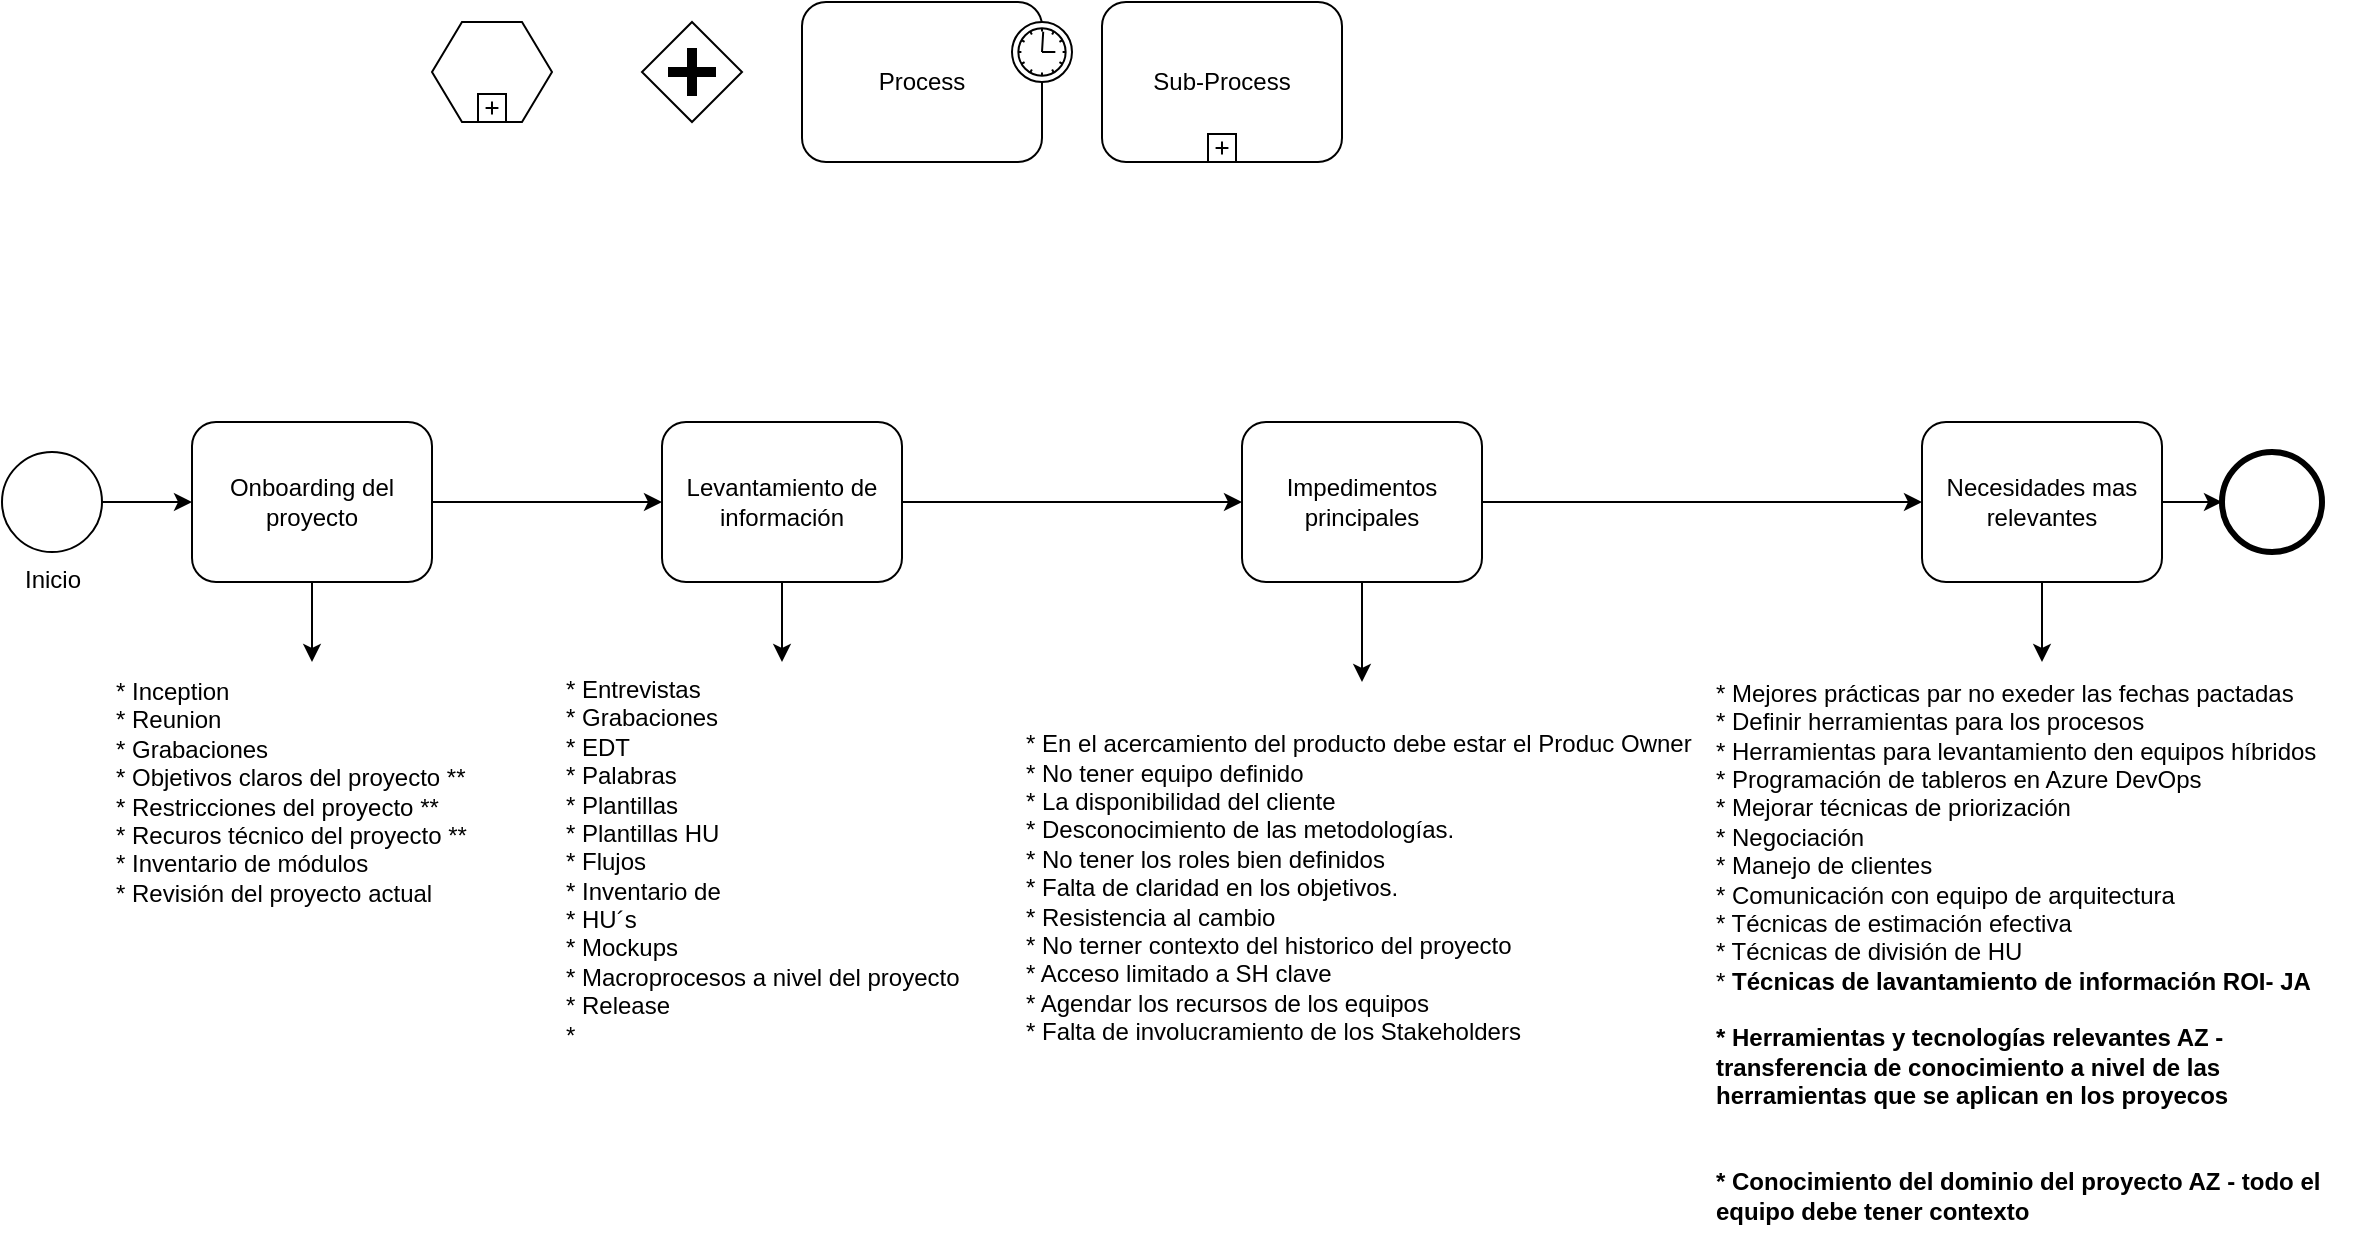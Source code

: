 <mxfile version="24.0.5" type="github">
  <diagram name="Page-1" id="2a216829-ef6e-dabb-86c1-c78162f3ba2b">
    <mxGraphModel dx="875" dy="435" grid="1" gridSize="10" guides="1" tooltips="1" connect="1" arrows="1" fold="1" page="1" pageScale="1" pageWidth="850" pageHeight="1100" background="none" math="0" shadow="0">
      <root>
        <mxCell id="0" />
        <mxCell id="1" parent="0" />
        <mxCell id="7a84cebc1def654-1" value="Inicio" style="shape=mxgraph.bpmn.shape;html=1;verticalLabelPosition=bottom;labelBackgroundColor=#ffffff;verticalAlign=top;perimeter=ellipsePerimeter;outline=standard;symbol=general;" parent="1" vertex="1">
          <mxGeometry x="90" y="265" width="50" height="50" as="geometry" />
        </mxCell>
        <mxCell id="HhnjDnrRHoJhrcMX9eX--3" value="" style="edgeStyle=orthogonalEdgeStyle;rounded=0;orthogonalLoop=1;jettySize=auto;html=1;" edge="1" parent="1" source="7a84cebc1def654-2" target="XPibh4w8N29Os2AbqoBM-4">
          <mxGeometry relative="1" as="geometry" />
        </mxCell>
        <mxCell id="7a84cebc1def654-2" value="Onboarding del proyecto" style="shape=ext;rounded=1;html=1;whiteSpace=wrap;" parent="1" vertex="1">
          <mxGeometry x="185" y="250" width="120" height="80" as="geometry" />
        </mxCell>
        <mxCell id="b9IbPptkN82zuu75mszw-3" value="" style="edgeStyle=orthogonalEdgeStyle;rounded=0;orthogonalLoop=1;jettySize=auto;html=1;" parent="1" source="7a84cebc1def654-3" target="b9IbPptkN82zuu75mszw-2" edge="1">
          <mxGeometry relative="1" as="geometry" />
        </mxCell>
        <mxCell id="7a84cebc1def654-3" value="Levantamiento de información" style="shape=ext;rounded=1;html=1;whiteSpace=wrap;" parent="1" vertex="1">
          <mxGeometry x="420" y="250" width="120" height="80" as="geometry" />
        </mxCell>
        <mxCell id="7a84cebc1def654-6" value="" style="shape=hexagon;whiteSpace=wrap;html=1;perimeter=hexagonPerimeter;" parent="1" vertex="1">
          <mxGeometry x="305" y="50" width="60" height="50" as="geometry" />
        </mxCell>
        <mxCell id="7a84cebc1def654-7" value="" style="html=1;shape=plus;" parent="7a84cebc1def654-6" vertex="1">
          <mxGeometry x="0.5" y="1" width="14" height="14" relative="1" as="geometry">
            <mxPoint x="-7" y="-14" as="offset" />
          </mxGeometry>
        </mxCell>
        <mxCell id="7a84cebc1def654-26" value="" style="shape=mxgraph.bpmn.shape;html=1;verticalLabelPosition=bottom;labelBackgroundColor=#ffffff;verticalAlign=top;perimeter=ellipsePerimeter;outline=end;symbol=general;" parent="1" vertex="1">
          <mxGeometry x="1200" y="265.0" width="50" height="50" as="geometry" />
        </mxCell>
        <mxCell id="7a84cebc1def654-36" style="edgeStyle=orthogonalEdgeStyle;rounded=0;html=1;jettySize=auto;orthogonalLoop=1;" parent="1" source="7a84cebc1def654-1" target="7a84cebc1def654-2" edge="1">
          <mxGeometry relative="1" as="geometry" />
        </mxCell>
        <mxCell id="7a84cebc1def654-39" style="edgeStyle=orthogonalEdgeStyle;rounded=0;html=1;jettySize=auto;orthogonalLoop=1;" parent="1" source="7a84cebc1def654-2" target="7a84cebc1def654-3" edge="1">
          <mxGeometry relative="1" as="geometry" />
        </mxCell>
        <mxCell id="7a84cebc1def654-47" style="edgeStyle=orthogonalEdgeStyle;rounded=0;html=1;jettySize=auto;orthogonalLoop=1;entryX=0.5;entryY=0;entryDx=0;entryDy=0;" parent="1" source="7a84cebc1def654-3" target="XPibh4w8N29Os2AbqoBM-10" edge="1">
          <mxGeometry relative="1" as="geometry">
            <mxPoint x="630" y="370" as="targetPoint" />
          </mxGeometry>
        </mxCell>
        <mxCell id="XPibh4w8N29Os2AbqoBM-4" value="* Inception&lt;div&gt;* Reunion&lt;/div&gt;&lt;div&gt;* Grabaciones&lt;/div&gt;&lt;div&gt;* Objetivos claros del proyecto **&lt;/div&gt;&lt;div&gt;* Restricciones del proyecto **&lt;/div&gt;&lt;div&gt;* Recuros técnico del proyecto **&lt;/div&gt;&lt;div&gt;* Inventario de módulos&lt;/div&gt;&lt;div&gt;* Revisión del proyecto actual&lt;/div&gt;" style="text;html=1;align=left;verticalAlign=middle;whiteSpace=wrap;rounded=0;" parent="1" vertex="1">
          <mxGeometry x="145" y="370" width="200" height="130" as="geometry" />
        </mxCell>
        <mxCell id="XPibh4w8N29Os2AbqoBM-5" value="" style="shape=mxgraph.bpmn.shape;html=1;verticalLabelPosition=bottom;labelBackgroundColor=#ffffff;verticalAlign=top;perimeter=rhombusPerimeter;background=gateway;outline=none;symbol=parallelGw;" parent="1" vertex="1">
          <mxGeometry x="410" y="50" width="50" height="50" as="geometry" />
        </mxCell>
        <mxCell id="XPibh4w8N29Os2AbqoBM-6" value="Process" style="html=1;whiteSpace=wrap;rounded=1;" parent="1" vertex="1">
          <mxGeometry x="490" y="40" width="120" height="80" as="geometry" />
        </mxCell>
        <mxCell id="XPibh4w8N29Os2AbqoBM-7" value="" style="shape=mxgraph.bpmn.timer_start;perimeter=ellipsePerimeter;html=1;labelPosition=right;labelBackgroundColor=#ffffff;align=left;" parent="XPibh4w8N29Os2AbqoBM-6" vertex="1">
          <mxGeometry x="1" width="30" height="30" relative="1" as="geometry">
            <mxPoint x="-15" y="10" as="offset" />
          </mxGeometry>
        </mxCell>
        <mxCell id="XPibh4w8N29Os2AbqoBM-8" value="Sub-Process" style="html=1;whiteSpace=wrap;rounded=1;" parent="1" vertex="1">
          <mxGeometry x="640" y="40" width="120" height="80" as="geometry" />
        </mxCell>
        <mxCell id="XPibh4w8N29Os2AbqoBM-9" value="" style="html=1;shape=plus;" parent="XPibh4w8N29Os2AbqoBM-8" vertex="1">
          <mxGeometry x="0.5" y="1" width="14" height="14" relative="1" as="geometry">
            <mxPoint x="-7" y="-14" as="offset" />
          </mxGeometry>
        </mxCell>
        <mxCell id="XPibh4w8N29Os2AbqoBM-10" value="&lt;font style=&quot;vertical-align: inherit;&quot;&gt;&lt;font style=&quot;vertical-align: inherit;&quot;&gt;&lt;font style=&quot;vertical-align: inherit;&quot;&gt;&lt;font style=&quot;vertical-align: inherit;&quot;&gt;&lt;font style=&quot;vertical-align: inherit;&quot;&gt;&lt;font style=&quot;vertical-align: inherit;&quot;&gt;* Entrevistas&lt;/font&gt;&lt;/font&gt;&lt;/font&gt;&lt;/font&gt;&lt;/font&gt;&lt;/font&gt;&lt;div&gt;&lt;font style=&quot;vertical-align: inherit;&quot;&gt;&lt;font style=&quot;vertical-align: inherit;&quot;&gt;&lt;font style=&quot;vertical-align: inherit;&quot;&gt;&lt;font style=&quot;vertical-align: inherit;&quot;&gt;&lt;font style=&quot;vertical-align: inherit;&quot;&gt;&lt;font style=&quot;vertical-align: inherit;&quot;&gt;* Grabaciones&lt;/font&gt;&lt;/font&gt;&lt;/font&gt;&lt;/font&gt;&lt;/font&gt;&lt;/font&gt;&lt;/div&gt;&lt;div&gt;&lt;font style=&quot;vertical-align: inherit;&quot;&gt;&lt;font style=&quot;vertical-align: inherit;&quot;&gt;&lt;font style=&quot;vertical-align: inherit;&quot;&gt;&lt;font style=&quot;vertical-align: inherit;&quot;&gt;&lt;font style=&quot;vertical-align: inherit;&quot;&gt;&lt;font style=&quot;vertical-align: inherit;&quot;&gt;* EDT&lt;/font&gt;&lt;/font&gt;&lt;/font&gt;&lt;/font&gt;&lt;/font&gt;&lt;/font&gt;&lt;/div&gt;&lt;div&gt;&lt;font style=&quot;vertical-align: inherit;&quot;&gt;&lt;font style=&quot;vertical-align: inherit;&quot;&gt;&lt;font style=&quot;vertical-align: inherit;&quot;&gt;&lt;font style=&quot;vertical-align: inherit;&quot;&gt;&lt;font style=&quot;vertical-align: inherit;&quot;&gt;&lt;font style=&quot;vertical-align: inherit;&quot;&gt;* Palabras&amp;nbsp;&lt;/font&gt;&lt;/font&gt;&lt;/font&gt;&lt;/font&gt;&lt;/font&gt;&lt;/font&gt;&lt;/div&gt;&lt;div&gt;&lt;font style=&quot;vertical-align: inherit;&quot;&gt;&lt;font style=&quot;vertical-align: inherit;&quot;&gt;&lt;font style=&quot;vertical-align: inherit;&quot;&gt;&lt;font style=&quot;vertical-align: inherit;&quot;&gt;&lt;font style=&quot;vertical-align: inherit;&quot;&gt;&lt;font style=&quot;vertical-align: inherit;&quot;&gt;* Plantillas&lt;/font&gt;&lt;/font&gt;&lt;/font&gt;&lt;/font&gt;&lt;/font&gt;&lt;/font&gt;&lt;/div&gt;&lt;div&gt;&lt;font style=&quot;vertical-align: inherit;&quot;&gt;&lt;font style=&quot;vertical-align: inherit;&quot;&gt;&lt;font style=&quot;vertical-align: inherit;&quot;&gt;&lt;font style=&quot;vertical-align: inherit;&quot;&gt;&lt;font style=&quot;vertical-align: inherit;&quot;&gt;&lt;font style=&quot;vertical-align: inherit;&quot;&gt;* Plantillas HU&lt;/font&gt;&lt;/font&gt;&lt;/font&gt;&lt;/font&gt;&lt;/font&gt;&lt;/font&gt;&lt;/div&gt;&lt;div&gt;&lt;font style=&quot;vertical-align: inherit;&quot;&gt;&lt;font style=&quot;vertical-align: inherit;&quot;&gt;&lt;font style=&quot;vertical-align: inherit;&quot;&gt;&lt;font style=&quot;vertical-align: inherit;&quot;&gt;&lt;font style=&quot;vertical-align: inherit;&quot;&gt;&lt;font style=&quot;vertical-align: inherit;&quot;&gt;* Flujos&lt;/font&gt;&lt;/font&gt;&lt;/font&gt;&lt;/font&gt;&lt;/font&gt;&lt;/font&gt;&lt;/div&gt;&lt;div&gt;&lt;font style=&quot;vertical-align: inherit;&quot;&gt;&lt;font style=&quot;vertical-align: inherit;&quot;&gt;&lt;font style=&quot;vertical-align: inherit;&quot;&gt;&lt;font style=&quot;vertical-align: inherit;&quot;&gt;&lt;font style=&quot;vertical-align: inherit;&quot;&gt;&lt;font style=&quot;vertical-align: inherit;&quot;&gt;* Inventario de&amp;nbsp;&amp;nbsp;&lt;/font&gt;&lt;/font&gt;&lt;/font&gt;&lt;/font&gt;&lt;/font&gt;&lt;/font&gt;&lt;/div&gt;&lt;div&gt;&lt;font style=&quot;vertical-align: inherit;&quot;&gt;&lt;font style=&quot;vertical-align: inherit;&quot;&gt;&lt;font style=&quot;vertical-align: inherit;&quot;&gt;&lt;font style=&quot;vertical-align: inherit;&quot;&gt;&lt;font style=&quot;vertical-align: inherit;&quot;&gt;&lt;font style=&quot;vertical-align: inherit;&quot;&gt;* HU´s&lt;/font&gt;&lt;/font&gt;&lt;/font&gt;&lt;/font&gt;&lt;/font&gt;&lt;/font&gt;&lt;/div&gt;&lt;div&gt;&lt;font style=&quot;vertical-align: inherit;&quot;&gt;&lt;font style=&quot;vertical-align: inherit;&quot;&gt;&lt;font style=&quot;vertical-align: inherit;&quot;&gt;&lt;font style=&quot;vertical-align: inherit;&quot;&gt;&lt;font style=&quot;vertical-align: inherit;&quot;&gt;&lt;font style=&quot;vertical-align: inherit;&quot;&gt;&lt;font style=&quot;vertical-align: inherit;&quot;&gt;&lt;font style=&quot;vertical-align: inherit;&quot;&gt;* Mockups&lt;/font&gt;&lt;/font&gt;&lt;/font&gt;&lt;/font&gt;&lt;/font&gt;&lt;/font&gt;&lt;/font&gt;&lt;/font&gt;&lt;/div&gt;&lt;div&gt;&lt;font style=&quot;vertical-align: inherit;&quot;&gt;&lt;font style=&quot;vertical-align: inherit;&quot;&gt;&lt;font style=&quot;vertical-align: inherit;&quot;&gt;&lt;font style=&quot;vertical-align: inherit;&quot;&gt;&lt;font style=&quot;vertical-align: inherit;&quot;&gt;&lt;font style=&quot;vertical-align: inherit;&quot;&gt;&lt;font style=&quot;vertical-align: inherit;&quot;&gt;&lt;font style=&quot;vertical-align: inherit;&quot;&gt;* Macroprocesos a nivel del proyecto&lt;/font&gt;&lt;/font&gt;&lt;/font&gt;&lt;/font&gt;&lt;/font&gt;&lt;/font&gt;&lt;/font&gt;&lt;/font&gt;&lt;/div&gt;&lt;div&gt;&lt;font style=&quot;vertical-align: inherit;&quot;&gt;&lt;font style=&quot;vertical-align: inherit;&quot;&gt;&lt;font style=&quot;vertical-align: inherit;&quot;&gt;&lt;font style=&quot;vertical-align: inherit;&quot;&gt;&lt;font style=&quot;vertical-align: inherit;&quot;&gt;&lt;font style=&quot;vertical-align: inherit;&quot;&gt;&lt;font style=&quot;vertical-align: inherit;&quot;&gt;&lt;font style=&quot;vertical-align: inherit;&quot;&gt;* Release&lt;/font&gt;&lt;/font&gt;&lt;/font&gt;&lt;/font&gt;&lt;/font&gt;&lt;/font&gt;&lt;/font&gt;&lt;/font&gt;&lt;/div&gt;&lt;div&gt;&lt;font style=&quot;vertical-align: inherit;&quot;&gt;&lt;font style=&quot;vertical-align: inherit;&quot;&gt;&lt;font style=&quot;vertical-align: inherit;&quot;&gt;&lt;font style=&quot;vertical-align: inherit;&quot;&gt;&lt;font style=&quot;vertical-align: inherit;&quot;&gt;&lt;font style=&quot;vertical-align: inherit;&quot;&gt;&lt;font style=&quot;vertical-align: inherit;&quot;&gt;&lt;font style=&quot;vertical-align: inherit;&quot;&gt;*&amp;nbsp;&lt;/font&gt;&lt;/font&gt;&lt;/font&gt;&lt;/font&gt;&lt;/font&gt;&lt;/font&gt;&lt;/font&gt;&lt;/font&gt;&lt;/div&gt;" style="text;html=1;align=left;verticalAlign=middle;whiteSpace=wrap;rounded=0;" parent="1" vertex="1">
          <mxGeometry x="370" y="370" width="220" height="200" as="geometry" />
        </mxCell>
        <mxCell id="b9IbPptkN82zuu75mszw-5" style="edgeStyle=orthogonalEdgeStyle;rounded=0;orthogonalLoop=1;jettySize=auto;html=1;" parent="1" source="b9IbPptkN82zuu75mszw-2" target="b9IbPptkN82zuu75mszw-4" edge="1">
          <mxGeometry relative="1" as="geometry" />
        </mxCell>
        <mxCell id="b9IbPptkN82zuu75mszw-7" value="" style="edgeStyle=orthogonalEdgeStyle;rounded=0;orthogonalLoop=1;jettySize=auto;html=1;" parent="1" source="b9IbPptkN82zuu75mszw-2" target="b9IbPptkN82zuu75mszw-6" edge="1">
          <mxGeometry relative="1" as="geometry" />
        </mxCell>
        <mxCell id="b9IbPptkN82zuu75mszw-2" value="Impedimentos principales" style="shape=ext;rounded=1;html=1;whiteSpace=wrap;" parent="1" vertex="1">
          <mxGeometry x="710" y="250" width="120" height="80" as="geometry" />
        </mxCell>
        <mxCell id="b9IbPptkN82zuu75mszw-4" value="&lt;div&gt;&lt;span style=&quot;background-color: initial;&quot;&gt;* En el acercamiento del producto debe estar el Produc Owner&lt;/span&gt;&lt;br&gt;&lt;/div&gt;&lt;font style=&quot;vertical-align: inherit;&quot;&gt;&lt;font style=&quot;vertical-align: inherit;&quot;&gt;&lt;div&gt;&lt;span style=&quot;background-color: initial;&quot;&gt;* No tener equipo definido&lt;/span&gt;&lt;br&gt;&lt;/div&gt;&lt;/font&gt;&lt;/font&gt;&lt;div&gt;&lt;font style=&quot;vertical-align: inherit;&quot;&gt;&lt;font style=&quot;vertical-align: inherit;&quot;&gt;* La disponibilidad del cliente&lt;/font&gt;&lt;/font&gt;&lt;/div&gt;&lt;div&gt;&lt;font style=&quot;vertical-align: inherit;&quot;&gt;&lt;font style=&quot;vertical-align: inherit;&quot;&gt;* Desconocimiento de las metodologías.&lt;/font&gt;&lt;/font&gt;&lt;/div&gt;&lt;div&gt;&lt;font style=&quot;vertical-align: inherit;&quot;&gt;&lt;font style=&quot;vertical-align: inherit;&quot;&gt;* No tener los roles bien definidos&lt;/font&gt;&lt;/font&gt;&lt;/div&gt;&lt;div&gt;&lt;font style=&quot;vertical-align: inherit;&quot;&gt;&lt;font style=&quot;vertical-align: inherit;&quot;&gt;* Falta de claridad en los objetivos.&lt;/font&gt;&lt;/font&gt;&lt;/div&gt;&lt;div&gt;&lt;font style=&quot;vertical-align: inherit;&quot;&gt;&lt;font style=&quot;vertical-align: inherit;&quot;&gt;* Resistencia al cambio&lt;/font&gt;&lt;/font&gt;&lt;/div&gt;&lt;div&gt;&lt;font style=&quot;vertical-align: inherit;&quot;&gt;&lt;font style=&quot;vertical-align: inherit;&quot;&gt;* No terner contexto del historico del proyecto&amp;nbsp;&lt;/font&gt;&lt;/font&gt;&lt;/div&gt;&lt;div&gt;&lt;font style=&quot;vertical-align: inherit;&quot;&gt;&lt;font style=&quot;vertical-align: inherit;&quot;&gt;* Acceso limitado a SH clave&lt;/font&gt;&lt;/font&gt;&lt;/div&gt;&lt;div&gt;&lt;font style=&quot;vertical-align: inherit;&quot;&gt;&lt;font style=&quot;vertical-align: inherit;&quot;&gt;* Agendar los recursos de los equipos&lt;/font&gt;&lt;/font&gt;&lt;/div&gt;&lt;div&gt;&lt;font style=&quot;vertical-align: inherit;&quot;&gt;&lt;font style=&quot;vertical-align: inherit;&quot;&gt;* Falta de involucramiento de los Stakeholders&lt;/font&gt;&lt;/font&gt;&lt;/div&gt;&lt;div&gt;&lt;br&gt;&lt;/div&gt;" style="text;html=1;align=left;verticalAlign=middle;whiteSpace=wrap;rounded=0;" parent="1" vertex="1">
          <mxGeometry x="600" y="380" width="340" height="220" as="geometry" />
        </mxCell>
        <mxCell id="b9IbPptkN82zuu75mszw-9" style="edgeStyle=orthogonalEdgeStyle;rounded=0;orthogonalLoop=1;jettySize=auto;html=1;" parent="1" source="b9IbPptkN82zuu75mszw-6" target="b9IbPptkN82zuu75mszw-8" edge="1">
          <mxGeometry relative="1" as="geometry" />
        </mxCell>
        <mxCell id="b9IbPptkN82zuu75mszw-10" value="" style="edgeStyle=orthogonalEdgeStyle;rounded=0;orthogonalLoop=1;jettySize=auto;html=1;" parent="1" source="b9IbPptkN82zuu75mszw-6" target="7a84cebc1def654-26" edge="1">
          <mxGeometry relative="1" as="geometry" />
        </mxCell>
        <mxCell id="b9IbPptkN82zuu75mszw-6" value="Necesidades mas relevantes" style="shape=ext;rounded=1;html=1;whiteSpace=wrap;" parent="1" vertex="1">
          <mxGeometry x="1050" y="250" width="120" height="80" as="geometry" />
        </mxCell>
        <mxCell id="b9IbPptkN82zuu75mszw-8" value="* Mejores prácticas par no exeder las fechas pactadas&lt;div&gt;* Definir herramientas para los procesos&lt;/div&gt;&lt;div&gt;* Herramientas para levantamiento den equipos híbridos&lt;/div&gt;&lt;div&gt;* Programación de tableros en Azure DevOps&lt;/div&gt;&lt;div&gt;* Mejorar técnicas de priorización&lt;/div&gt;&lt;div&gt;* Negociación&lt;/div&gt;&lt;div&gt;* Manejo de clientes&lt;/div&gt;&lt;div&gt;* Comunicación con equipo de arquitectura&lt;/div&gt;&lt;div&gt;* Técnicas de estimación efectiva&lt;/div&gt;&lt;div&gt;* Técnicas de división de HU&lt;/div&gt;&lt;div&gt;* &lt;b&gt;Técnicas de lavantamiento de información&amp;nbsp;&lt;span style=&quot;background-color: initial;&quot;&gt;ROI- JA&lt;/span&gt;&lt;/b&gt;&lt;/div&gt;&lt;div&gt;&lt;b&gt;&lt;span style=&quot;background-color: initial;&quot;&gt;&lt;br&gt;&lt;/span&gt;&lt;/b&gt;&lt;/div&gt;&lt;div&gt;&lt;b&gt;* Herramientas y tecnologías relevantes AZ - transferencia de conocimiento a nivel de las herramientas que se aplican en los proyecos&lt;/b&gt;&lt;/div&gt;&lt;div&gt;&lt;b&gt;&lt;br&gt;&lt;/b&gt;&lt;/div&gt;&lt;div&gt;&lt;b&gt;&lt;br&gt;&lt;/b&gt;&lt;/div&gt;&lt;div&gt;&lt;b&gt;* Conocimiento del dominio del proyecto AZ - todo el equipo debe tener contexto&lt;/b&gt;&lt;/div&gt;" style="text;html=1;align=left;verticalAlign=middle;whiteSpace=wrap;rounded=0;" parent="1" vertex="1">
          <mxGeometry x="945" y="370" width="330" height="290" as="geometry" />
        </mxCell>
      </root>
    </mxGraphModel>
  </diagram>
</mxfile>
